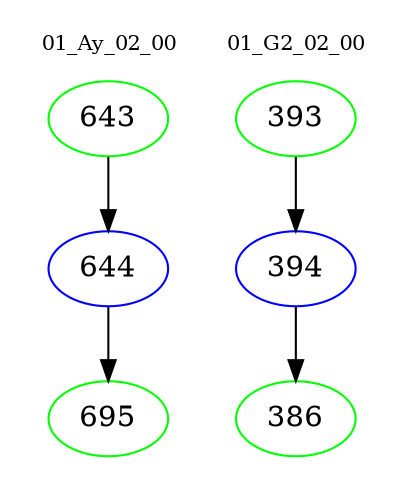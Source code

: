 digraph{
subgraph cluster_0 {
color = white
label = "01_Ay_02_00";
fontsize=10;
T0_643 [label="643", color="green"]
T0_643 -> T0_644 [color="black"]
T0_644 [label="644", color="blue"]
T0_644 -> T0_695 [color="black"]
T0_695 [label="695", color="green"]
}
subgraph cluster_1 {
color = white
label = "01_G2_02_00";
fontsize=10;
T1_393 [label="393", color="green"]
T1_393 -> T1_394 [color="black"]
T1_394 [label="394", color="blue"]
T1_394 -> T1_386 [color="black"]
T1_386 [label="386", color="green"]
}
}
